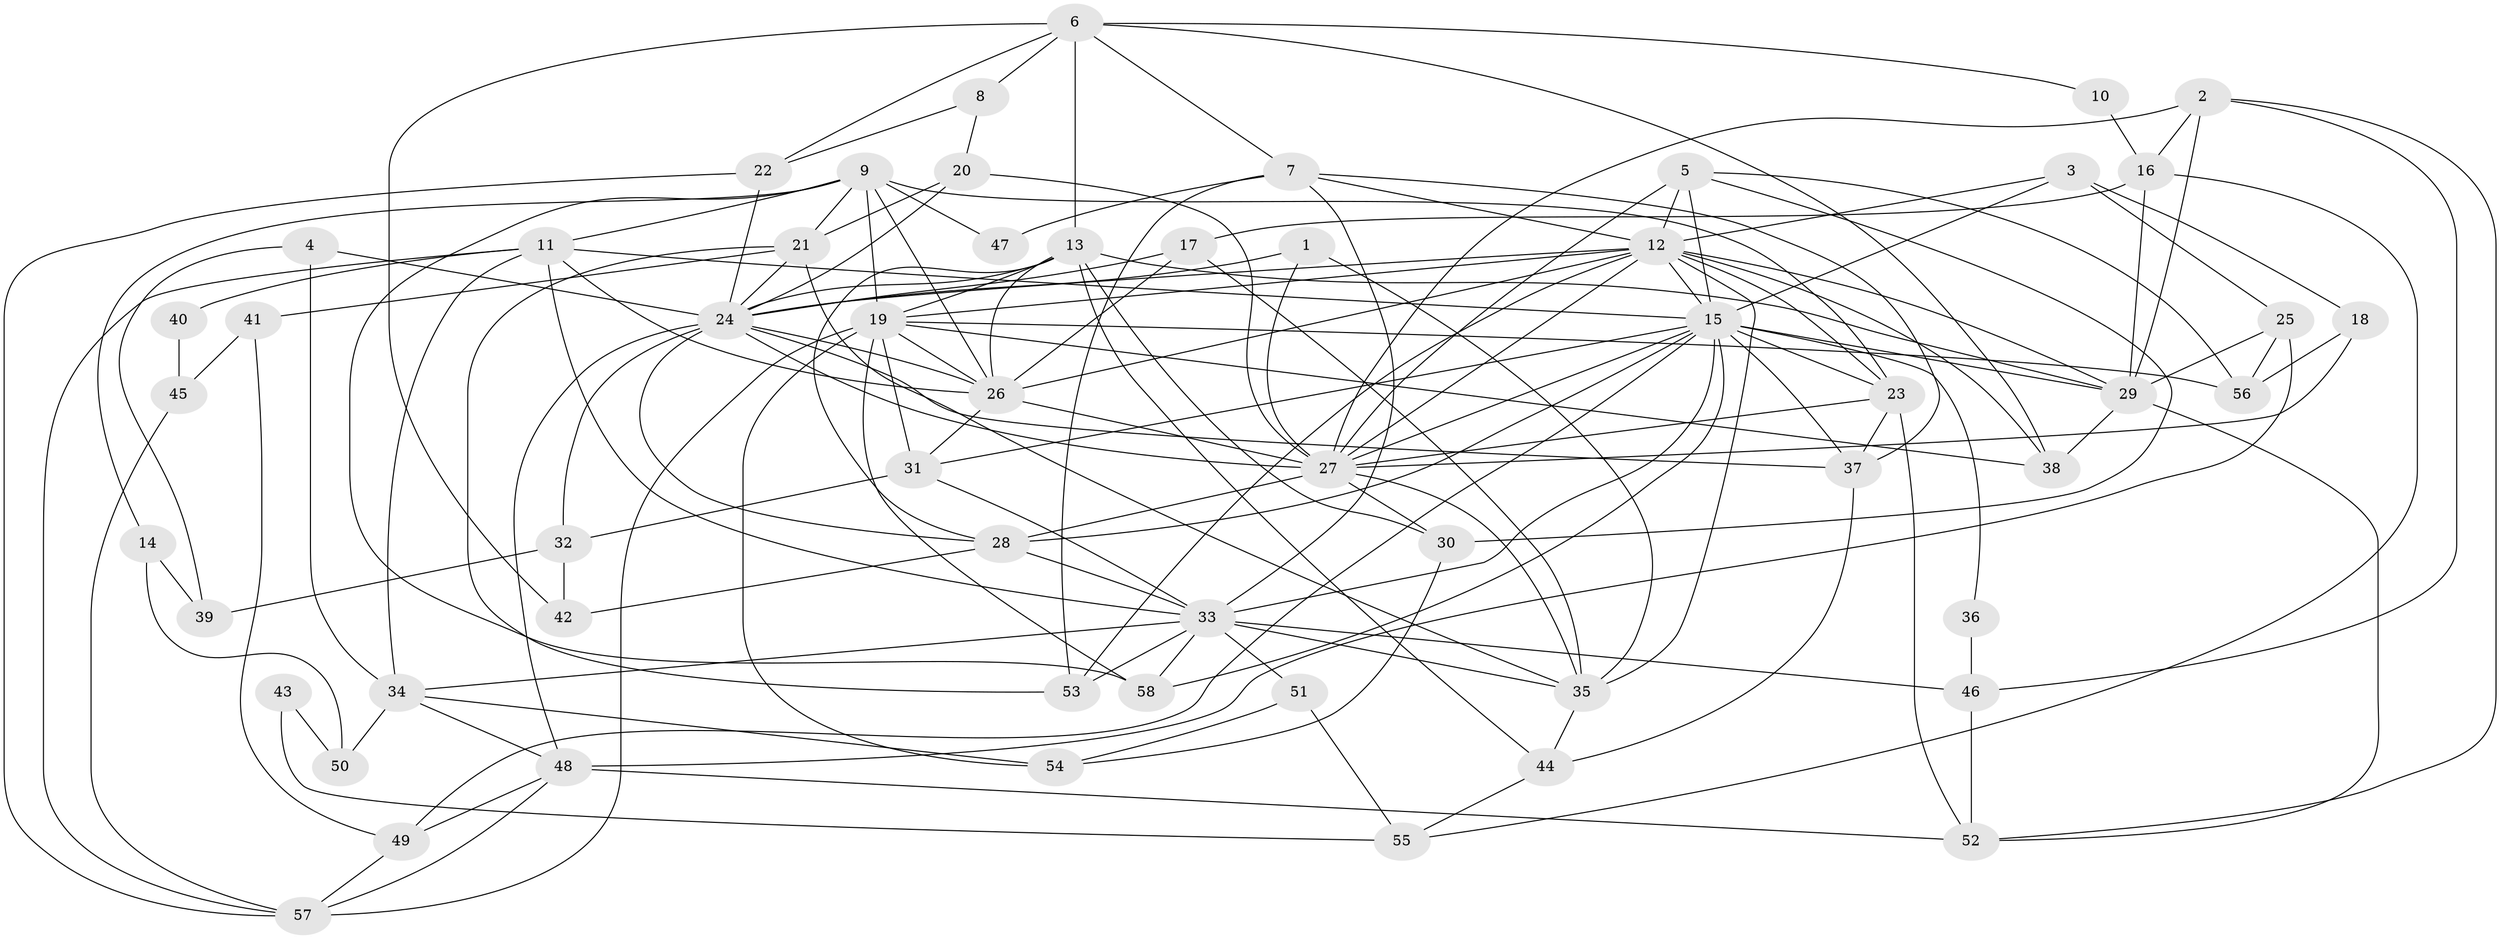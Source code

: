 // original degree distribution, {3: 0.28695652173913044, 4: 0.3130434782608696, 6: 0.0782608695652174, 2: 0.11304347826086956, 5: 0.1565217391304348, 8: 0.017391304347826087, 7: 0.02608695652173913, 10: 0.008695652173913044}
// Generated by graph-tools (version 1.1) at 2025/50/03/04/25 22:50:59]
// undirected, 58 vertices, 154 edges
graph export_dot {
  node [color=gray90,style=filled];
  1;
  2;
  3;
  4;
  5;
  6;
  7;
  8;
  9;
  10;
  11;
  12;
  13;
  14;
  15;
  16;
  17;
  18;
  19;
  20;
  21;
  22;
  23;
  24;
  25;
  26;
  27;
  28;
  29;
  30;
  31;
  32;
  33;
  34;
  35;
  36;
  37;
  38;
  39;
  40;
  41;
  42;
  43;
  44;
  45;
  46;
  47;
  48;
  49;
  50;
  51;
  52;
  53;
  54;
  55;
  56;
  57;
  58;
  1 -- 24 [weight=1.0];
  1 -- 27 [weight=1.0];
  1 -- 35 [weight=1.0];
  2 -- 16 [weight=1.0];
  2 -- 27 [weight=1.0];
  2 -- 29 [weight=1.0];
  2 -- 46 [weight=1.0];
  2 -- 52 [weight=1.0];
  3 -- 12 [weight=1.0];
  3 -- 15 [weight=2.0];
  3 -- 18 [weight=1.0];
  3 -- 25 [weight=1.0];
  4 -- 24 [weight=1.0];
  4 -- 34 [weight=1.0];
  4 -- 39 [weight=1.0];
  5 -- 12 [weight=2.0];
  5 -- 15 [weight=1.0];
  5 -- 27 [weight=1.0];
  5 -- 30 [weight=1.0];
  5 -- 56 [weight=1.0];
  6 -- 7 [weight=2.0];
  6 -- 8 [weight=2.0];
  6 -- 10 [weight=1.0];
  6 -- 13 [weight=1.0];
  6 -- 22 [weight=1.0];
  6 -- 38 [weight=1.0];
  6 -- 42 [weight=1.0];
  7 -- 12 [weight=2.0];
  7 -- 33 [weight=1.0];
  7 -- 37 [weight=1.0];
  7 -- 47 [weight=1.0];
  7 -- 53 [weight=1.0];
  8 -- 20 [weight=1.0];
  8 -- 22 [weight=1.0];
  9 -- 11 [weight=1.0];
  9 -- 14 [weight=1.0];
  9 -- 19 [weight=2.0];
  9 -- 21 [weight=1.0];
  9 -- 23 [weight=2.0];
  9 -- 26 [weight=1.0];
  9 -- 47 [weight=1.0];
  9 -- 58 [weight=1.0];
  10 -- 16 [weight=1.0];
  11 -- 15 [weight=1.0];
  11 -- 26 [weight=1.0];
  11 -- 33 [weight=1.0];
  11 -- 34 [weight=1.0];
  11 -- 40 [weight=1.0];
  11 -- 57 [weight=1.0];
  12 -- 15 [weight=1.0];
  12 -- 19 [weight=1.0];
  12 -- 23 [weight=1.0];
  12 -- 24 [weight=1.0];
  12 -- 26 [weight=1.0];
  12 -- 27 [weight=1.0];
  12 -- 29 [weight=1.0];
  12 -- 35 [weight=1.0];
  12 -- 38 [weight=1.0];
  12 -- 53 [weight=1.0];
  13 -- 19 [weight=1.0];
  13 -- 24 [weight=1.0];
  13 -- 26 [weight=1.0];
  13 -- 28 [weight=1.0];
  13 -- 29 [weight=1.0];
  13 -- 30 [weight=2.0];
  13 -- 44 [weight=1.0];
  14 -- 39 [weight=1.0];
  14 -- 50 [weight=1.0];
  15 -- 23 [weight=1.0];
  15 -- 27 [weight=1.0];
  15 -- 28 [weight=1.0];
  15 -- 29 [weight=1.0];
  15 -- 31 [weight=1.0];
  15 -- 33 [weight=2.0];
  15 -- 36 [weight=1.0];
  15 -- 37 [weight=1.0];
  15 -- 49 [weight=1.0];
  15 -- 58 [weight=1.0];
  16 -- 17 [weight=1.0];
  16 -- 29 [weight=1.0];
  16 -- 55 [weight=1.0];
  17 -- 24 [weight=1.0];
  17 -- 26 [weight=1.0];
  17 -- 35 [weight=1.0];
  18 -- 27 [weight=1.0];
  18 -- 56 [weight=1.0];
  19 -- 26 [weight=1.0];
  19 -- 31 [weight=2.0];
  19 -- 38 [weight=1.0];
  19 -- 54 [weight=1.0];
  19 -- 56 [weight=1.0];
  19 -- 57 [weight=1.0];
  19 -- 58 [weight=1.0];
  20 -- 21 [weight=1.0];
  20 -- 24 [weight=1.0];
  20 -- 27 [weight=1.0];
  21 -- 24 [weight=1.0];
  21 -- 35 [weight=1.0];
  21 -- 41 [weight=1.0];
  21 -- 53 [weight=1.0];
  22 -- 24 [weight=1.0];
  22 -- 57 [weight=1.0];
  23 -- 27 [weight=1.0];
  23 -- 37 [weight=1.0];
  23 -- 52 [weight=1.0];
  24 -- 26 [weight=1.0];
  24 -- 27 [weight=2.0];
  24 -- 28 [weight=2.0];
  24 -- 32 [weight=1.0];
  24 -- 37 [weight=1.0];
  24 -- 48 [weight=1.0];
  25 -- 29 [weight=1.0];
  25 -- 48 [weight=1.0];
  25 -- 56 [weight=1.0];
  26 -- 27 [weight=1.0];
  26 -- 31 [weight=1.0];
  27 -- 28 [weight=1.0];
  27 -- 30 [weight=1.0];
  27 -- 35 [weight=2.0];
  28 -- 33 [weight=2.0];
  28 -- 42 [weight=1.0];
  29 -- 38 [weight=1.0];
  29 -- 52 [weight=1.0];
  30 -- 54 [weight=1.0];
  31 -- 32 [weight=1.0];
  31 -- 33 [weight=1.0];
  32 -- 39 [weight=1.0];
  32 -- 42 [weight=1.0];
  33 -- 34 [weight=1.0];
  33 -- 35 [weight=1.0];
  33 -- 46 [weight=1.0];
  33 -- 51 [weight=2.0];
  33 -- 53 [weight=2.0];
  33 -- 58 [weight=2.0];
  34 -- 48 [weight=1.0];
  34 -- 50 [weight=1.0];
  34 -- 54 [weight=1.0];
  35 -- 44 [weight=1.0];
  36 -- 46 [weight=1.0];
  37 -- 44 [weight=1.0];
  40 -- 45 [weight=1.0];
  41 -- 45 [weight=1.0];
  41 -- 49 [weight=1.0];
  43 -- 50 [weight=1.0];
  43 -- 55 [weight=1.0];
  44 -- 55 [weight=1.0];
  45 -- 57 [weight=1.0];
  46 -- 52 [weight=1.0];
  48 -- 49 [weight=1.0];
  48 -- 52 [weight=1.0];
  48 -- 57 [weight=1.0];
  49 -- 57 [weight=1.0];
  51 -- 54 [weight=1.0];
  51 -- 55 [weight=1.0];
}
